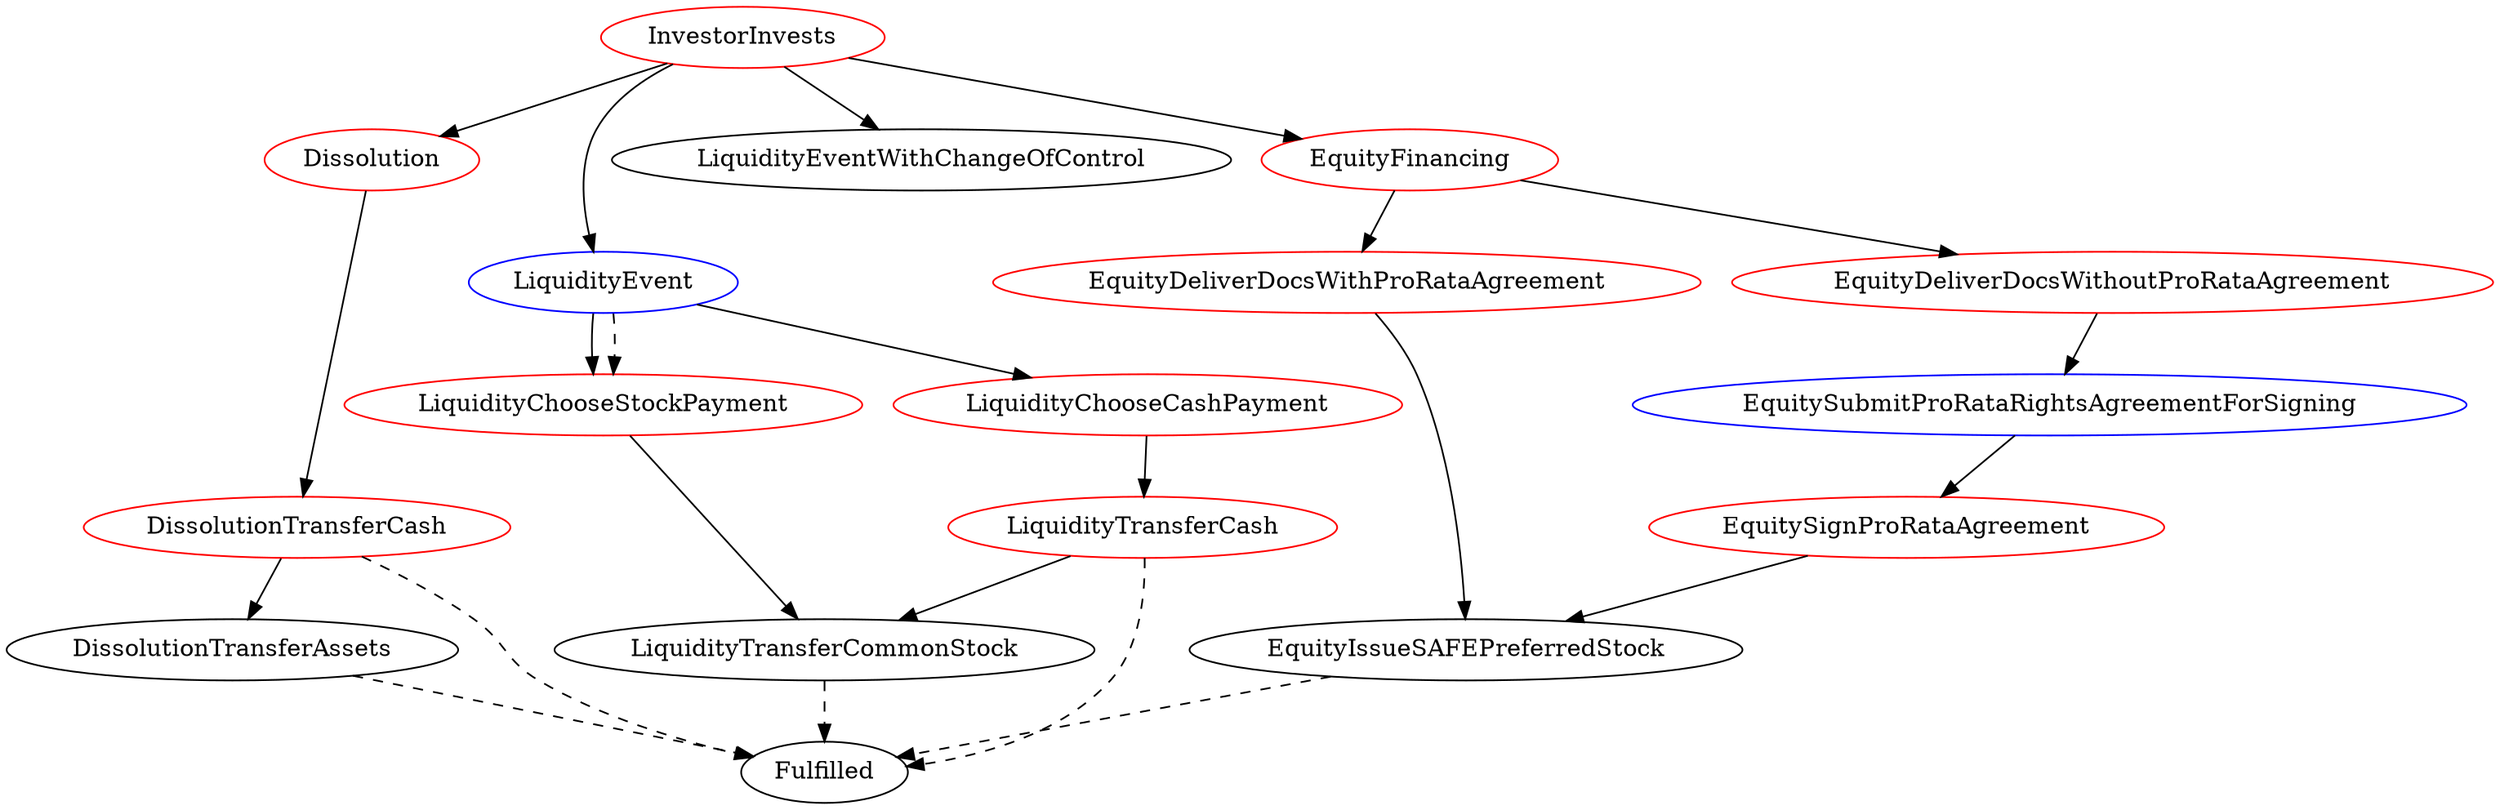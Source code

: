 // THIS IS A GENERATED FILE. DO NOT EDIT.

digraph SAFE {
	InvestorInvests[label=InvestorInvests,color=Red];
	Dissolution[label=Dissolution,color=Red];
	DissolutionTransferCash[label=DissolutionTransferCash,color=Red];
	DissolutionTransferAssets[label=DissolutionTransferAssets];
	LiquidityEvent[label=LiquidityEvent,color=Blue];
	LiquidityChooseStockPayment[label=LiquidityChooseStockPayment,color=Red];
	LiquidityTransferCommonStock[label=LiquidityTransferCommonStock];
	LiquidityChooseCashPayment[label=LiquidityChooseCashPayment,color=Red];
	LiquidityTransferCash[label=LiquidityTransferCash,color=Red];
	LiquidityEventWithChangeOfControl[label=LiquidityEventWithChangeOfControl];
	EquityFinancing[label=EquityFinancing,color=Red];
	EquityDeliverDocsWithProRataAgreement[label=EquityDeliverDocsWithProRataAgreement,color=Red];
	EquityDeliverDocsWithoutProRataAgreement[label=EquityDeliverDocsWithoutProRataAgreement,color=Red];
	EquitySubmitProRataRightsAgreementForSigning[label=EquitySubmitProRataRightsAgreementForSigning,color=Blue];
	EquitySignProRataAgreement[label=EquitySignProRataAgreement,color=Red];
	EquityIssueSAFEPreferredStock[label=EquityIssueSAFEPreferredStock];
	InvestorInvests -> Dissolution;
	InvestorInvests -> EquityFinancing;
	InvestorInvests -> LiquidityEvent;
	InvestorInvests -> LiquidityEventWithChangeOfControl;
	Dissolution -> DissolutionTransferCash;
	DissolutionTransferCash -> DissolutionTransferAssets;
	DissolutionTransferCash -> Fulfilled [style=dashed];
	DissolutionTransferAssets -> Fulfilled [style=dashed];
	LiquidityEvent -> LiquidityChooseCashPayment;
	LiquidityEvent -> LiquidityChooseStockPayment;
	LiquidityEvent -> LiquidityChooseStockPayment [style=dashed];
	LiquidityChooseStockPayment -> LiquidityTransferCommonStock;
	LiquidityTransferCommonStock -> Fulfilled [style=dashed];
	LiquidityChooseCashPayment -> LiquidityTransferCash;
	LiquidityTransferCash -> LiquidityTransferCommonStock;
	LiquidityTransferCash -> Fulfilled [style=dashed];
	EquityFinancing -> EquityDeliverDocsWithProRataAgreement;
	EquityFinancing -> EquityDeliverDocsWithoutProRataAgreement;
	EquityDeliverDocsWithProRataAgreement -> EquityIssueSAFEPreferredStock;
	EquityDeliverDocsWithoutProRataAgreement -> EquitySubmitProRataRightsAgreementForSigning;
	EquitySubmitProRataRightsAgreementForSigning -> EquitySignProRataAgreement;
	EquitySignProRataAgreement -> EquityIssueSAFEPreferredStock;
	EquityIssueSAFEPreferredStock -> Fulfilled [style=dashed];
}